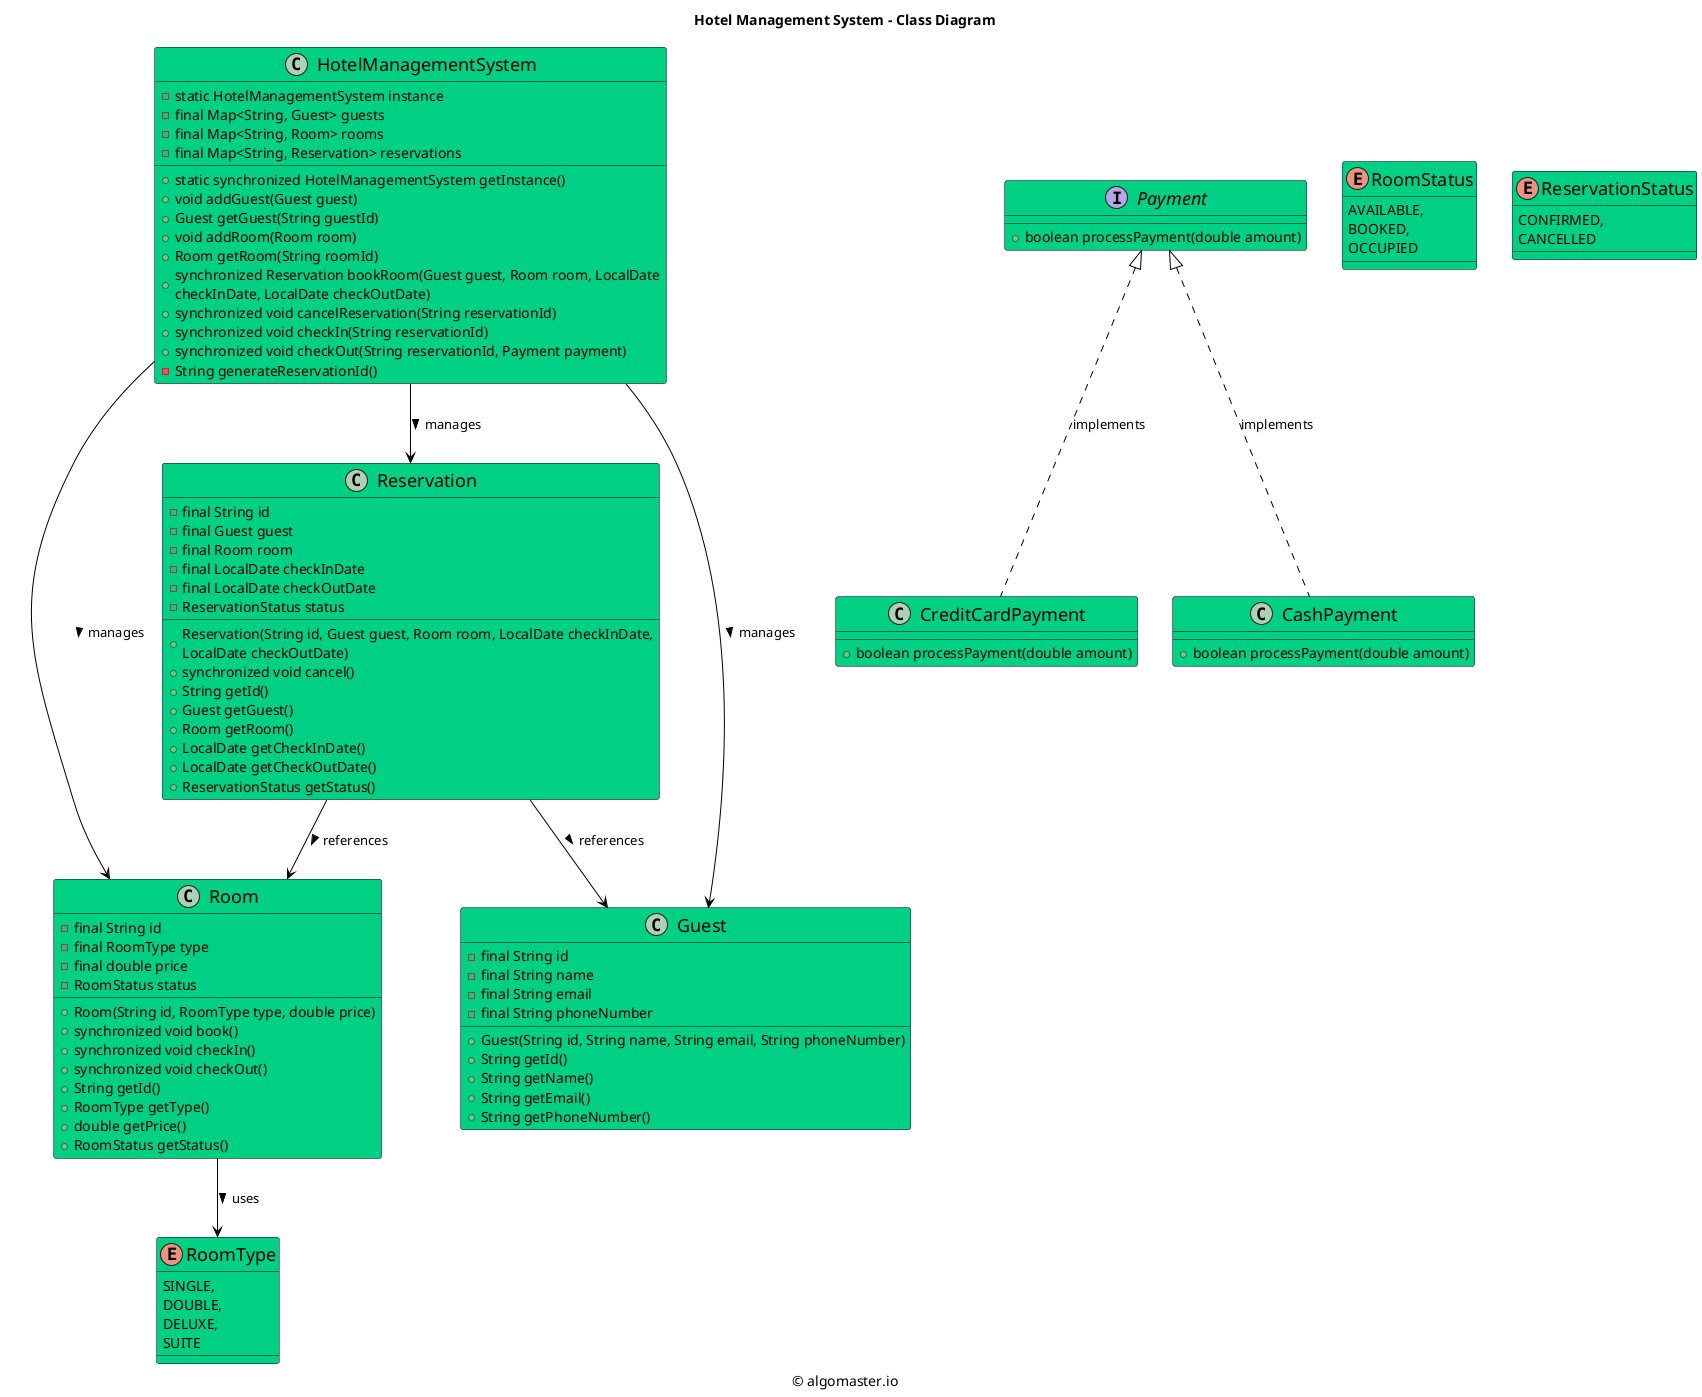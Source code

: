 ```plantuml
@startuml

title Hotel Management System - Class Diagram

caption © algomaster.io

skinparam backgroundColor white
skinparam wrapWidth 500

skinparam class {
  BackgroundColor #00D084
  BorderColor black
  ArrowColor black
  FontSize 18
}

class HotelManagementSystem {
    - static HotelManagementSystem instance
    - final Map<String, Guest> guests
    - final Map<String, Room> rooms
    - final Map<String, Reservation> reservations
    + static synchronized HotelManagementSystem getInstance()
    + void addGuest(Guest guest)
    + Guest getGuest(String guestId)
    + void addRoom(Room room)
    + Room getRoom(String roomId)
    + synchronized Reservation bookRoom(Guest guest, Room room, LocalDate checkInDate, LocalDate checkOutDate)
    + synchronized void cancelReservation(String reservationId)
    + synchronized void checkIn(String reservationId)
    + synchronized void checkOut(String reservationId, Payment payment)
    - String generateReservationId()
}

class Room {
    - final String id
    - final RoomType type
    - final double price
    - RoomStatus status
    + Room(String id, RoomType type, double price)
    + synchronized void book()
    + synchronized void checkIn()
    + synchronized void checkOut()
    + String getId()
    + RoomType getType()
    + double getPrice()
    + RoomStatus getStatus()
}

class Reservation {
    - final String id
    - final Guest guest
    - final Room room
    - final LocalDate checkInDate
    - final LocalDate checkOutDate
    - ReservationStatus status
    + Reservation(String id, Guest guest, Room room, LocalDate checkInDate, LocalDate checkOutDate)
    + synchronized void cancel()
    + String getId()
    + Guest getGuest()
    + Room getRoom()
    + LocalDate getCheckInDate()
    + LocalDate getCheckOutDate()
    + ReservationStatus getStatus()
}

class Guest {
    - final String id
    - final String name
    - final String email
    - final String phoneNumber
    + Guest(String id, String name, String email, String phoneNumber)
    + String getId()
    + String getName()
    + String getEmail()
    + String getPhoneNumber()
}

interface Payment {
    + boolean processPayment(double amount)
}

class CreditCardPayment {
    + boolean processPayment(double amount)
}

class CashPayment {
    + boolean processPayment(double amount)
}

enum RoomType {
    SINGLE,
    DOUBLE,
    DELUXE,
    SUITE
}

enum RoomStatus {
    AVAILABLE,
    BOOKED,
    OCCUPIED
}

enum ReservationStatus {
    CONFIRMED,
    CANCELLED
}

HotelManagementSystem --> Guest: manages >
HotelManagementSystem --> Room: manages >
HotelManagementSystem --> Reservation: manages >
Room --> RoomType: uses >
Reservation --> Guest: references >
Reservation --> Room: references >
Payment <|.. CreditCardPayment: implements
Payment <|.. CashPayment: implements

@enduml
```